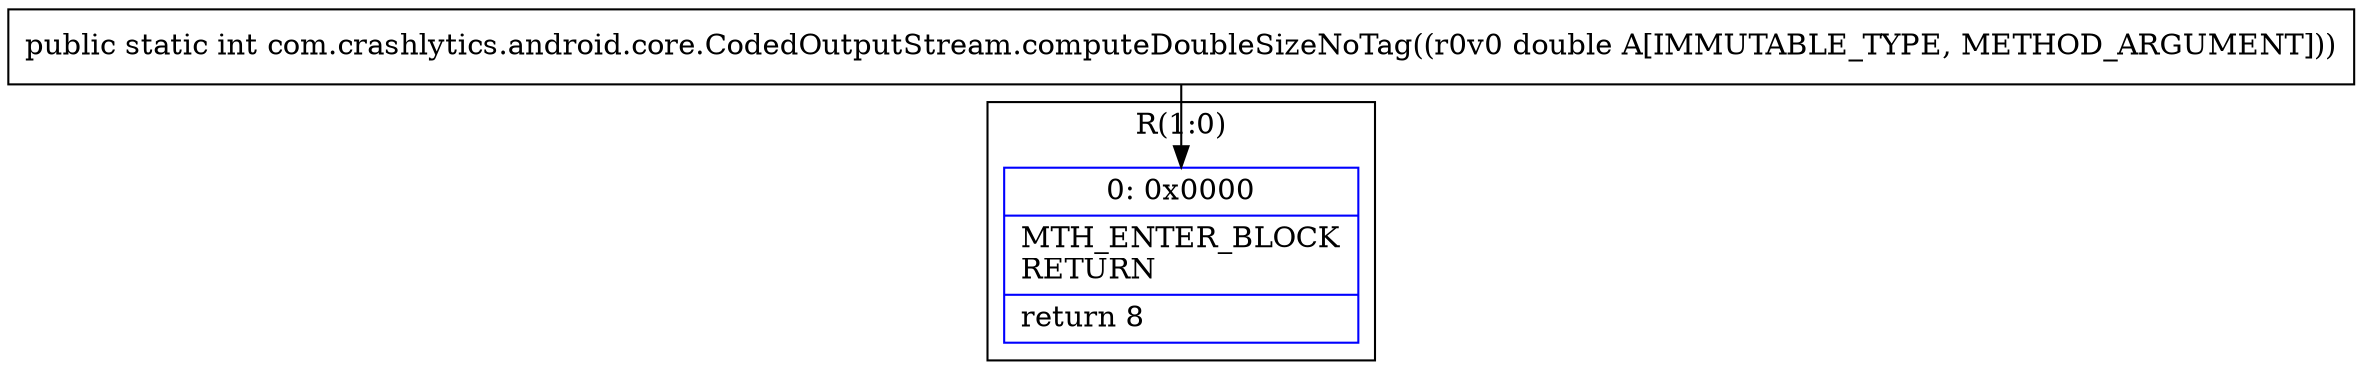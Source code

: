 digraph "CFG forcom.crashlytics.android.core.CodedOutputStream.computeDoubleSizeNoTag(D)I" {
subgraph cluster_Region_1395518251 {
label = "R(1:0)";
node [shape=record,color=blue];
Node_0 [shape=record,label="{0\:\ 0x0000|MTH_ENTER_BLOCK\lRETURN\l|return 8\l}"];
}
MethodNode[shape=record,label="{public static int com.crashlytics.android.core.CodedOutputStream.computeDoubleSizeNoTag((r0v0 double A[IMMUTABLE_TYPE, METHOD_ARGUMENT])) }"];
MethodNode -> Node_0;
}

